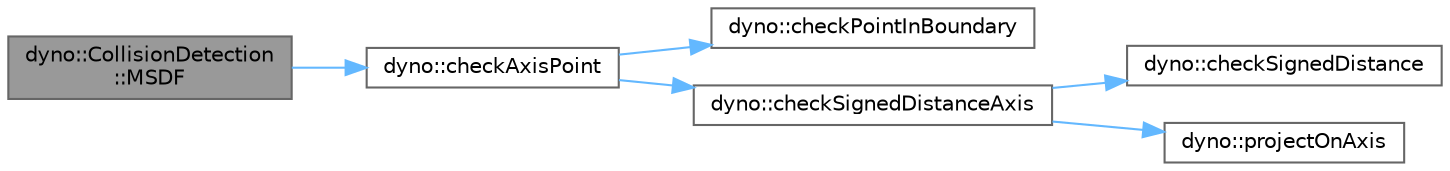 digraph "dyno::CollisionDetection::MSDF"
{
 // LATEX_PDF_SIZE
  bgcolor="transparent";
  edge [fontname=Helvetica,fontsize=10,labelfontname=Helvetica,labelfontsize=10];
  node [fontname=Helvetica,fontsize=10,shape=box,height=0.2,width=0.4];
  rankdir="LR";
  Node1 [id="Node000001",label="dyno::CollisionDetection\l::MSDF",height=0.2,width=0.4,color="gray40", fillcolor="grey60", style="filled", fontcolor="black",tooltip=" "];
  Node1 -> Node2 [id="edge1_Node000001_Node000002",color="steelblue1",style="solid",tooltip=" "];
  Node2 [id="Node000002",label="dyno::checkAxisPoint",height=0.2,width=0.4,color="grey40", fillcolor="white", style="filled",URL="$namespacedyno.html#a09959a919f192b44bbe29eb155274da0",tooltip=" "];
  Node2 -> Node3 [id="edge2_Node000002_Node000003",color="steelblue1",style="solid",tooltip=" "];
  Node3 [id="Node000003",label="dyno::checkPointInBoundary",height=0.2,width=0.4,color="grey40", fillcolor="white", style="filled",URL="$namespacedyno.html#a69378d697f5c565aabd4265c5543cf1d",tooltip=" "];
  Node2 -> Node4 [id="edge3_Node000002_Node000004",color="steelblue1",style="solid",tooltip=" "];
  Node4 [id="Node000004",label="dyno::checkSignedDistanceAxis",height=0.2,width=0.4,color="grey40", fillcolor="white", style="filled",URL="$namespacedyno.html#ab110e23f41c93c1c94fb776773739902",tooltip=" "];
  Node4 -> Node5 [id="edge4_Node000004_Node000005",color="steelblue1",style="solid",tooltip=" "];
  Node5 [id="Node000005",label="dyno::checkSignedDistance",height=0.2,width=0.4,color="grey40", fillcolor="white", style="filled",URL="$namespacedyno.html#a93745d817f19860cd28693fc43da595e",tooltip=" "];
  Node4 -> Node6 [id="edge5_Node000004_Node000006",color="steelblue1",style="solid",tooltip=" "];
  Node6 [id="Node000006",label="dyno::projectOnAxis",height=0.2,width=0.4,color="grey40", fillcolor="white", style="filled",URL="$namespacedyno.html#a5c5ea99da9021d302248e94a37881f6d",tooltip=" "];
}
